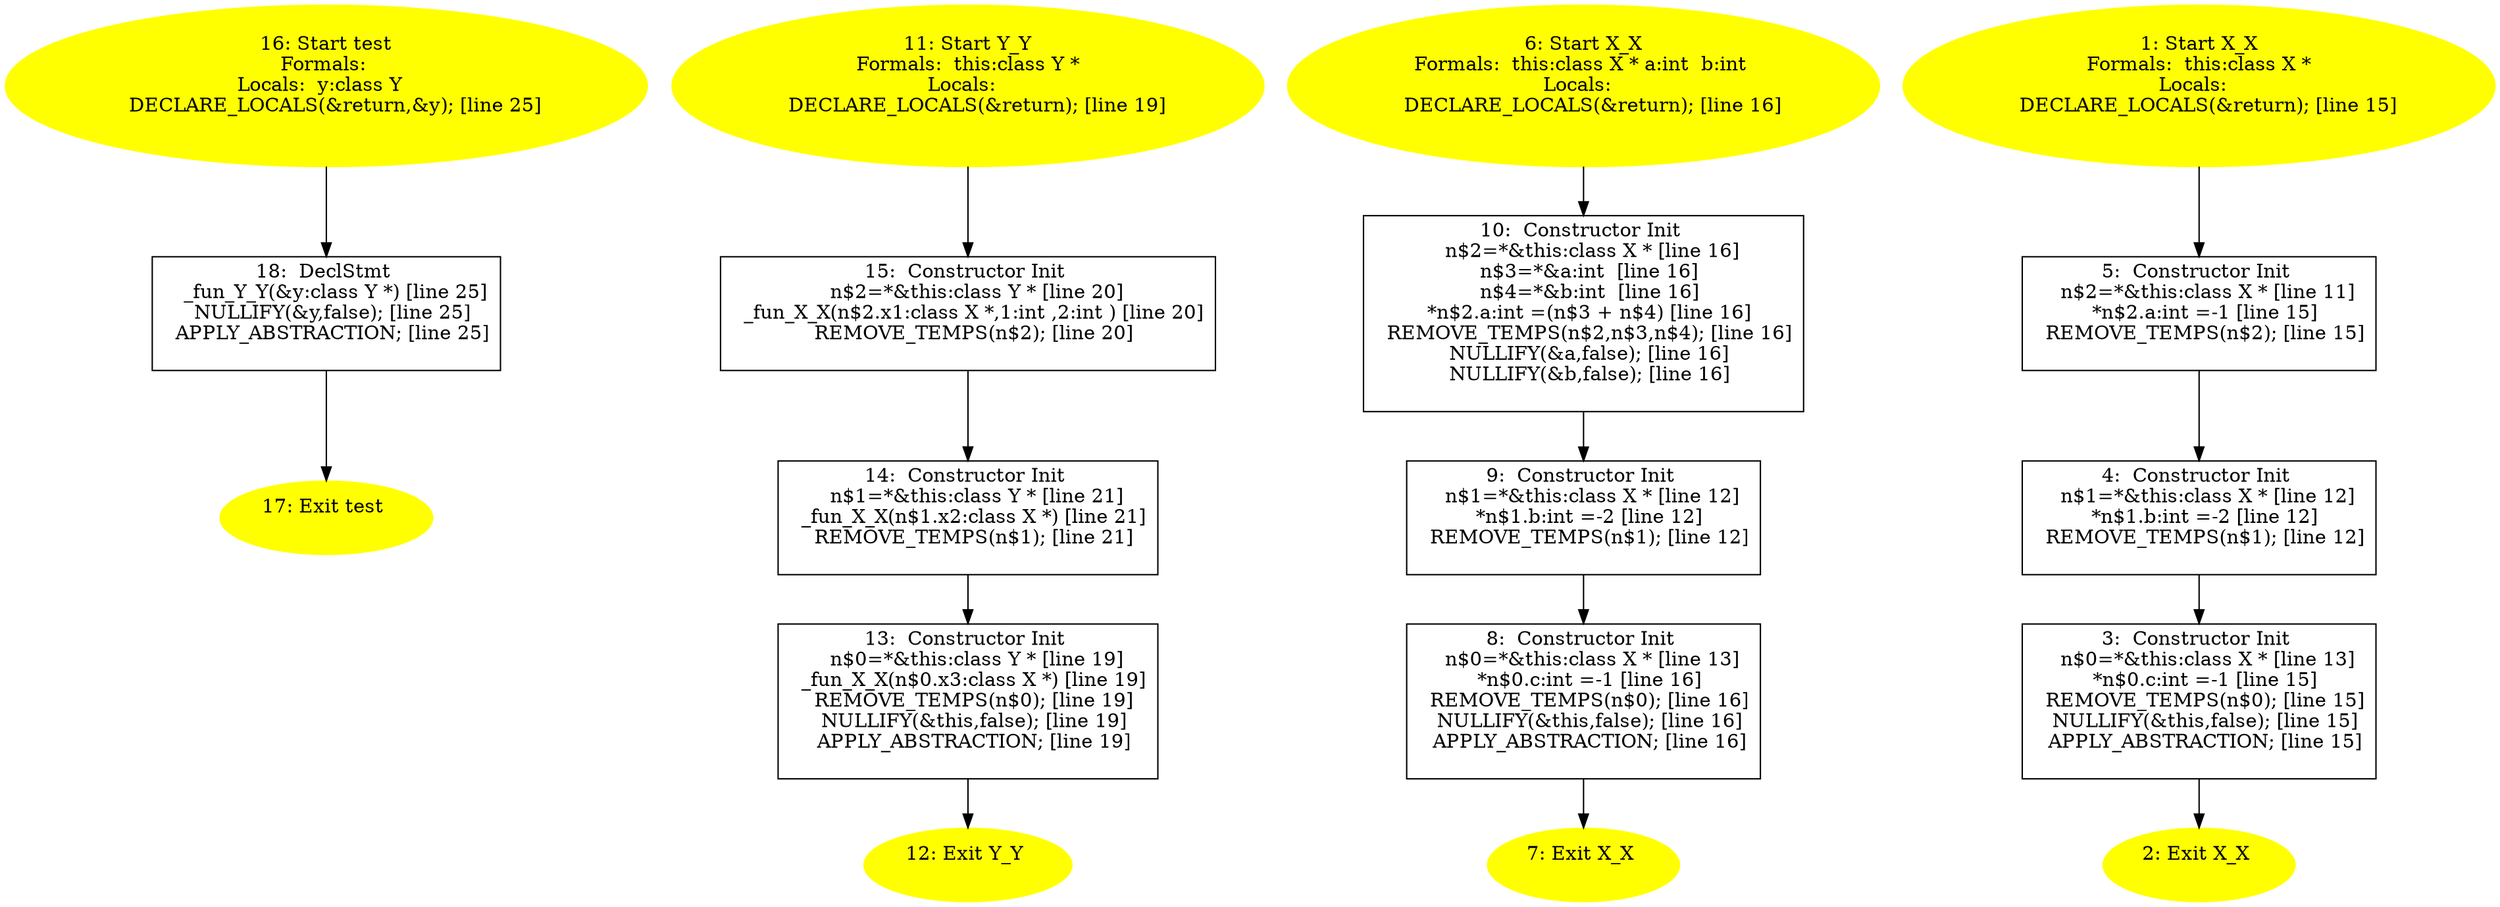 digraph iCFG {
18 [label="18:  DeclStmt \n   _fun_Y_Y(&y:class Y *) [line 25]\n  NULLIFY(&y,false); [line 25]\n  APPLY_ABSTRACTION; [line 25]\n " shape="box"]
	

	 18 -> 17 ;
17 [label="17: Exit test \n  " color=yellow style=filled]
	

16 [label="16: Start test\nFormals: \nLocals:  y:class Y  \n   DECLARE_LOCALS(&return,&y); [line 25]\n " color=yellow style=filled]
	

	 16 -> 18 ;
15 [label="15:  Constructor Init \n   n$2=*&this:class Y * [line 20]\n  _fun_X_X(n$2.x1:class X *,1:int ,2:int ) [line 20]\n  REMOVE_TEMPS(n$2); [line 20]\n " shape="box"]
	

	 15 -> 14 ;
14 [label="14:  Constructor Init \n   n$1=*&this:class Y * [line 21]\n  _fun_X_X(n$1.x2:class X *) [line 21]\n  REMOVE_TEMPS(n$1); [line 21]\n " shape="box"]
	

	 14 -> 13 ;
13 [label="13:  Constructor Init \n   n$0=*&this:class Y * [line 19]\n  _fun_X_X(n$0.x3:class X *) [line 19]\n  REMOVE_TEMPS(n$0); [line 19]\n  NULLIFY(&this,false); [line 19]\n  APPLY_ABSTRACTION; [line 19]\n " shape="box"]
	

	 13 -> 12 ;
12 [label="12: Exit Y_Y \n  " color=yellow style=filled]
	

11 [label="11: Start Y_Y\nFormals:  this:class Y *\nLocals:  \n   DECLARE_LOCALS(&return); [line 19]\n " color=yellow style=filled]
	

	 11 -> 15 ;
10 [label="10:  Constructor Init \n   n$2=*&this:class X * [line 16]\n  n$3=*&a:int  [line 16]\n  n$4=*&b:int  [line 16]\n  *n$2.a:int =(n$3 + n$4) [line 16]\n  REMOVE_TEMPS(n$2,n$3,n$4); [line 16]\n  NULLIFY(&a,false); [line 16]\n  NULLIFY(&b,false); [line 16]\n " shape="box"]
	

	 10 -> 9 ;
9 [label="9:  Constructor Init \n   n$1=*&this:class X * [line 12]\n  *n$1.b:int =-2 [line 12]\n  REMOVE_TEMPS(n$1); [line 12]\n " shape="box"]
	

	 9 -> 8 ;
8 [label="8:  Constructor Init \n   n$0=*&this:class X * [line 13]\n  *n$0.c:int =-1 [line 16]\n  REMOVE_TEMPS(n$0); [line 16]\n  NULLIFY(&this,false); [line 16]\n  APPLY_ABSTRACTION; [line 16]\n " shape="box"]
	

	 8 -> 7 ;
7 [label="7: Exit X_X \n  " color=yellow style=filled]
	

6 [label="6: Start X_X\nFormals:  this:class X * a:int  b:int \nLocals:  \n   DECLARE_LOCALS(&return); [line 16]\n " color=yellow style=filled]
	

	 6 -> 10 ;
5 [label="5:  Constructor Init \n   n$2=*&this:class X * [line 11]\n  *n$2.a:int =-1 [line 15]\n  REMOVE_TEMPS(n$2); [line 15]\n " shape="box"]
	

	 5 -> 4 ;
4 [label="4:  Constructor Init \n   n$1=*&this:class X * [line 12]\n  *n$1.b:int =-2 [line 12]\n  REMOVE_TEMPS(n$1); [line 12]\n " shape="box"]
	

	 4 -> 3 ;
3 [label="3:  Constructor Init \n   n$0=*&this:class X * [line 13]\n  *n$0.c:int =-1 [line 15]\n  REMOVE_TEMPS(n$0); [line 15]\n  NULLIFY(&this,false); [line 15]\n  APPLY_ABSTRACTION; [line 15]\n " shape="box"]
	

	 3 -> 2 ;
2 [label="2: Exit X_X \n  " color=yellow style=filled]
	

1 [label="1: Start X_X\nFormals:  this:class X *\nLocals:  \n   DECLARE_LOCALS(&return); [line 15]\n " color=yellow style=filled]
	

	 1 -> 5 ;
}
